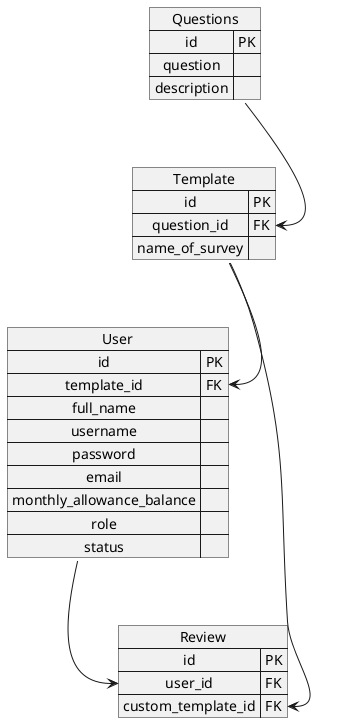 @startuml


map Template {
    id => PK
    question_id => FK
    name_of_survey =>
}

map Questions {
    id => PK
    question =>
    description =>
}

map User {
    id => PK
    template_id => FK
    full_name => 
    username =>
    password =>
    email =>
    monthly_allowance_balance =>
    role =>
    status =>
}

map Review {
    id => PK
    user_id => FK
    custom_template_id => FK
}

Questions --> Template::question_id
Template --> Review::custom_template_id
Template --> User::template_id
User --> Review::user_id


@enduml